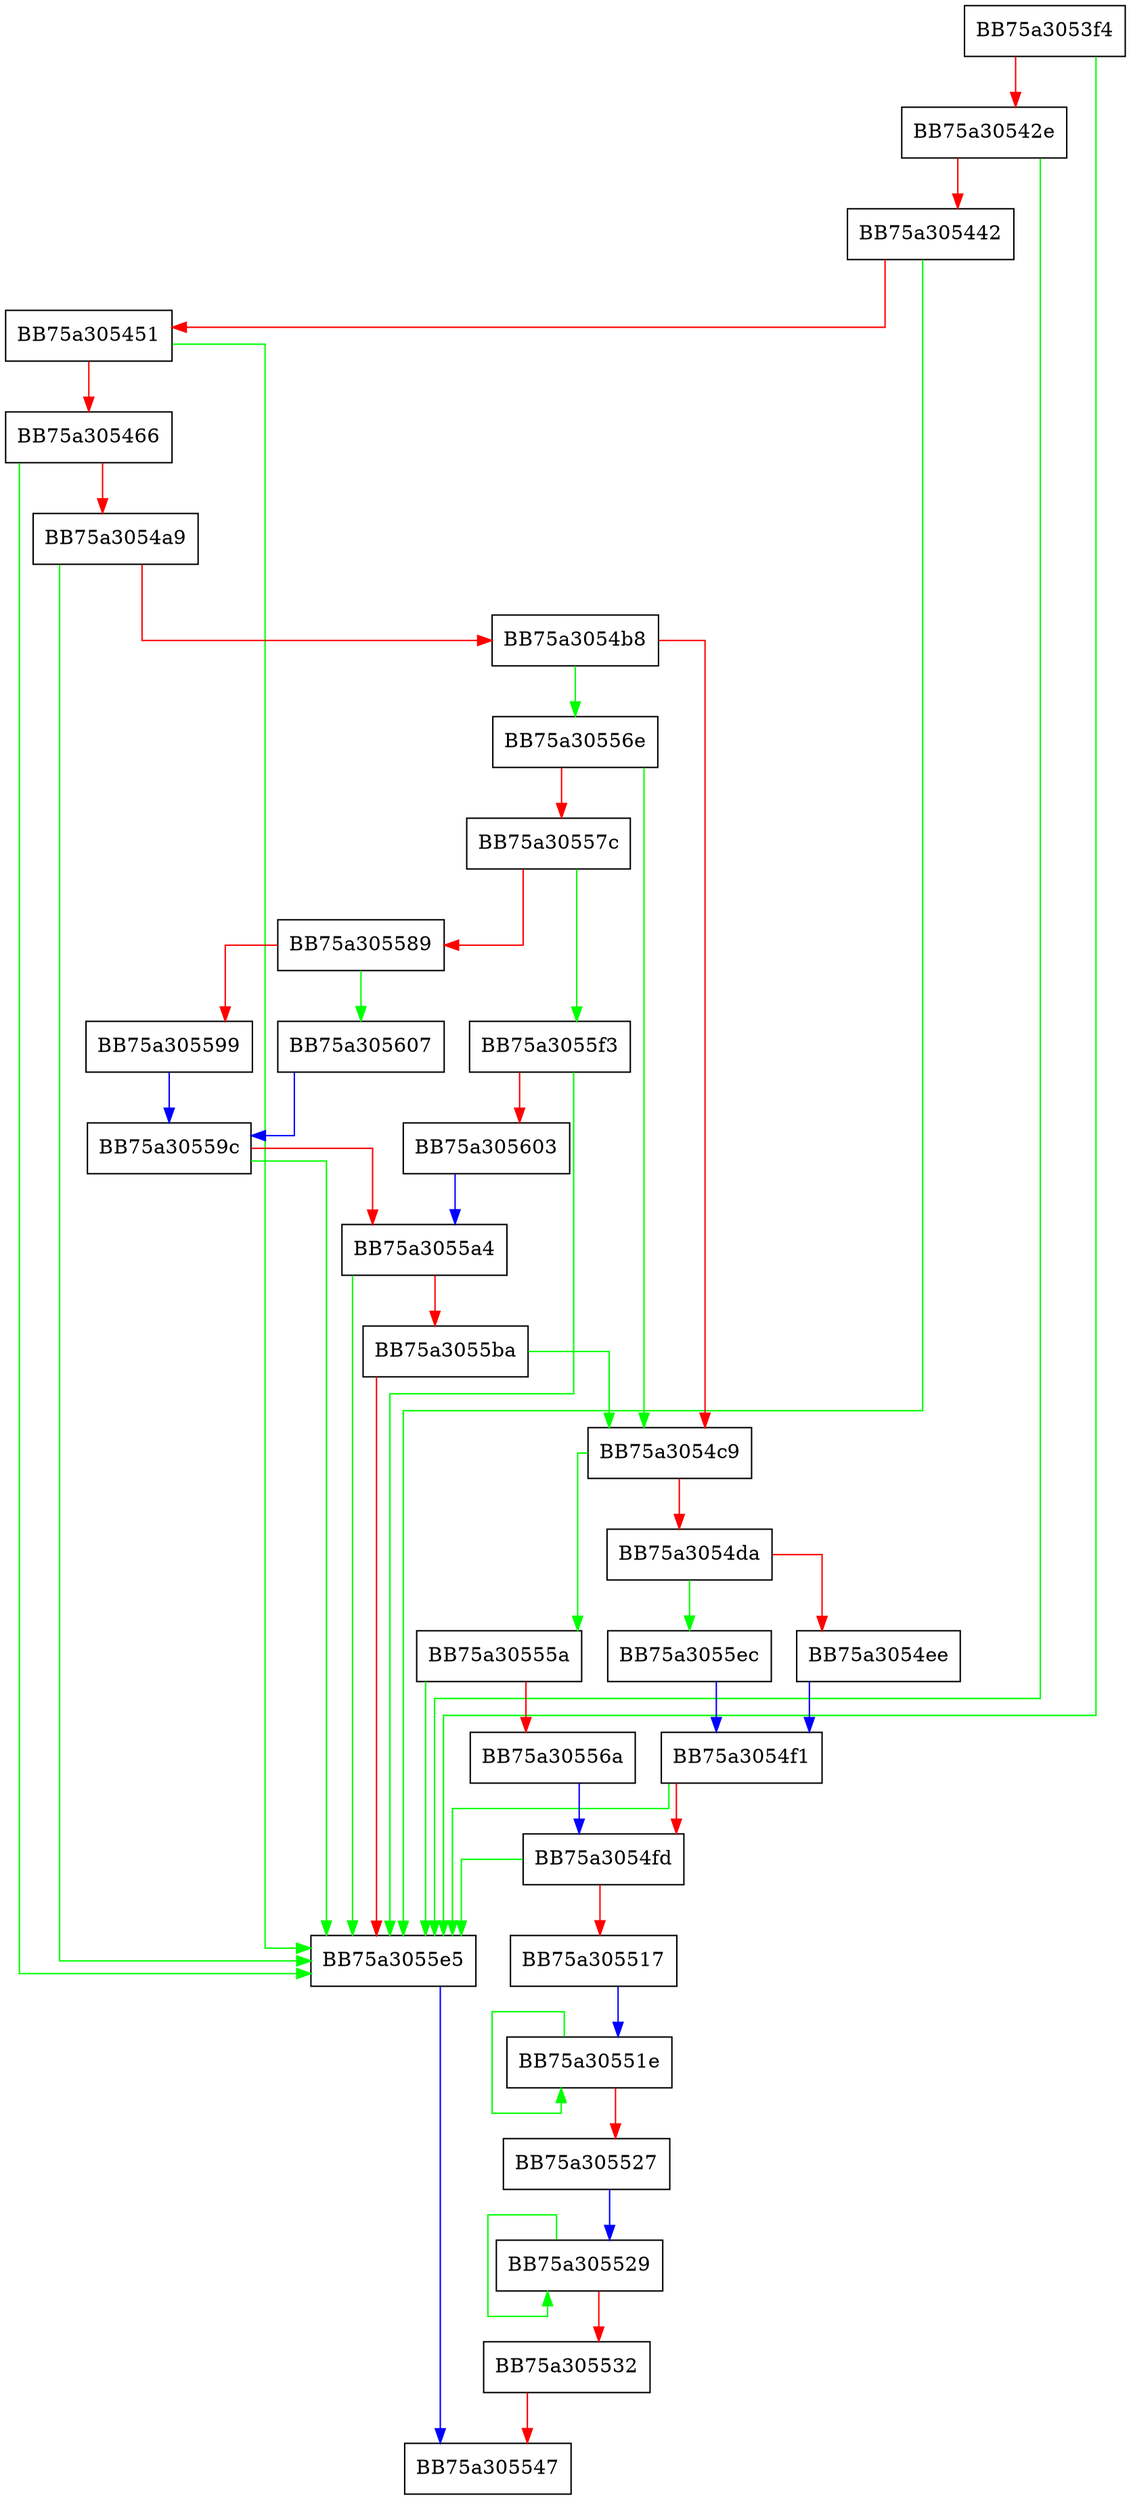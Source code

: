 digraph meta_get_object_name {
  node [shape="box"];
  graph [splines=ortho];
  BB75a3053f4 -> BB75a3055e5 [color="green"];
  BB75a3053f4 -> BB75a30542e [color="red"];
  BB75a30542e -> BB75a3055e5 [color="green"];
  BB75a30542e -> BB75a305442 [color="red"];
  BB75a305442 -> BB75a3055e5 [color="green"];
  BB75a305442 -> BB75a305451 [color="red"];
  BB75a305451 -> BB75a3055e5 [color="green"];
  BB75a305451 -> BB75a305466 [color="red"];
  BB75a305466 -> BB75a3055e5 [color="green"];
  BB75a305466 -> BB75a3054a9 [color="red"];
  BB75a3054a9 -> BB75a3055e5 [color="green"];
  BB75a3054a9 -> BB75a3054b8 [color="red"];
  BB75a3054b8 -> BB75a30556e [color="green"];
  BB75a3054b8 -> BB75a3054c9 [color="red"];
  BB75a3054c9 -> BB75a30555a [color="green"];
  BB75a3054c9 -> BB75a3054da [color="red"];
  BB75a3054da -> BB75a3055ec [color="green"];
  BB75a3054da -> BB75a3054ee [color="red"];
  BB75a3054ee -> BB75a3054f1 [color="blue"];
  BB75a3054f1 -> BB75a3055e5 [color="green"];
  BB75a3054f1 -> BB75a3054fd [color="red"];
  BB75a3054fd -> BB75a3055e5 [color="green"];
  BB75a3054fd -> BB75a305517 [color="red"];
  BB75a305517 -> BB75a30551e [color="blue"];
  BB75a30551e -> BB75a30551e [color="green"];
  BB75a30551e -> BB75a305527 [color="red"];
  BB75a305527 -> BB75a305529 [color="blue"];
  BB75a305529 -> BB75a305529 [color="green"];
  BB75a305529 -> BB75a305532 [color="red"];
  BB75a305532 -> BB75a305547 [color="red"];
  BB75a30555a -> BB75a3055e5 [color="green"];
  BB75a30555a -> BB75a30556a [color="red"];
  BB75a30556a -> BB75a3054fd [color="blue"];
  BB75a30556e -> BB75a3054c9 [color="green"];
  BB75a30556e -> BB75a30557c [color="red"];
  BB75a30557c -> BB75a3055f3 [color="green"];
  BB75a30557c -> BB75a305589 [color="red"];
  BB75a305589 -> BB75a305607 [color="green"];
  BB75a305589 -> BB75a305599 [color="red"];
  BB75a305599 -> BB75a30559c [color="blue"];
  BB75a30559c -> BB75a3055e5 [color="green"];
  BB75a30559c -> BB75a3055a4 [color="red"];
  BB75a3055a4 -> BB75a3055e5 [color="green"];
  BB75a3055a4 -> BB75a3055ba [color="red"];
  BB75a3055ba -> BB75a3054c9 [color="green"];
  BB75a3055ba -> BB75a3055e5 [color="red"];
  BB75a3055e5 -> BB75a305547 [color="blue"];
  BB75a3055ec -> BB75a3054f1 [color="blue"];
  BB75a3055f3 -> BB75a3055e5 [color="green"];
  BB75a3055f3 -> BB75a305603 [color="red"];
  BB75a305603 -> BB75a3055a4 [color="blue"];
  BB75a305607 -> BB75a30559c [color="blue"];
}